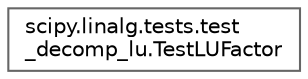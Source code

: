 digraph "Graphical Class Hierarchy"
{
 // LATEX_PDF_SIZE
  bgcolor="transparent";
  edge [fontname=Helvetica,fontsize=10,labelfontname=Helvetica,labelfontsize=10];
  node [fontname=Helvetica,fontsize=10,shape=box,height=0.2,width=0.4];
  rankdir="LR";
  Node0 [id="Node000000",label="scipy.linalg.tests.test\l_decomp_lu.TestLUFactor",height=0.2,width=0.4,color="grey40", fillcolor="white", style="filled",URL="$db/dcc/classscipy_1_1linalg_1_1tests_1_1test__decomp__lu_1_1TestLUFactor.html",tooltip=" "];
}
